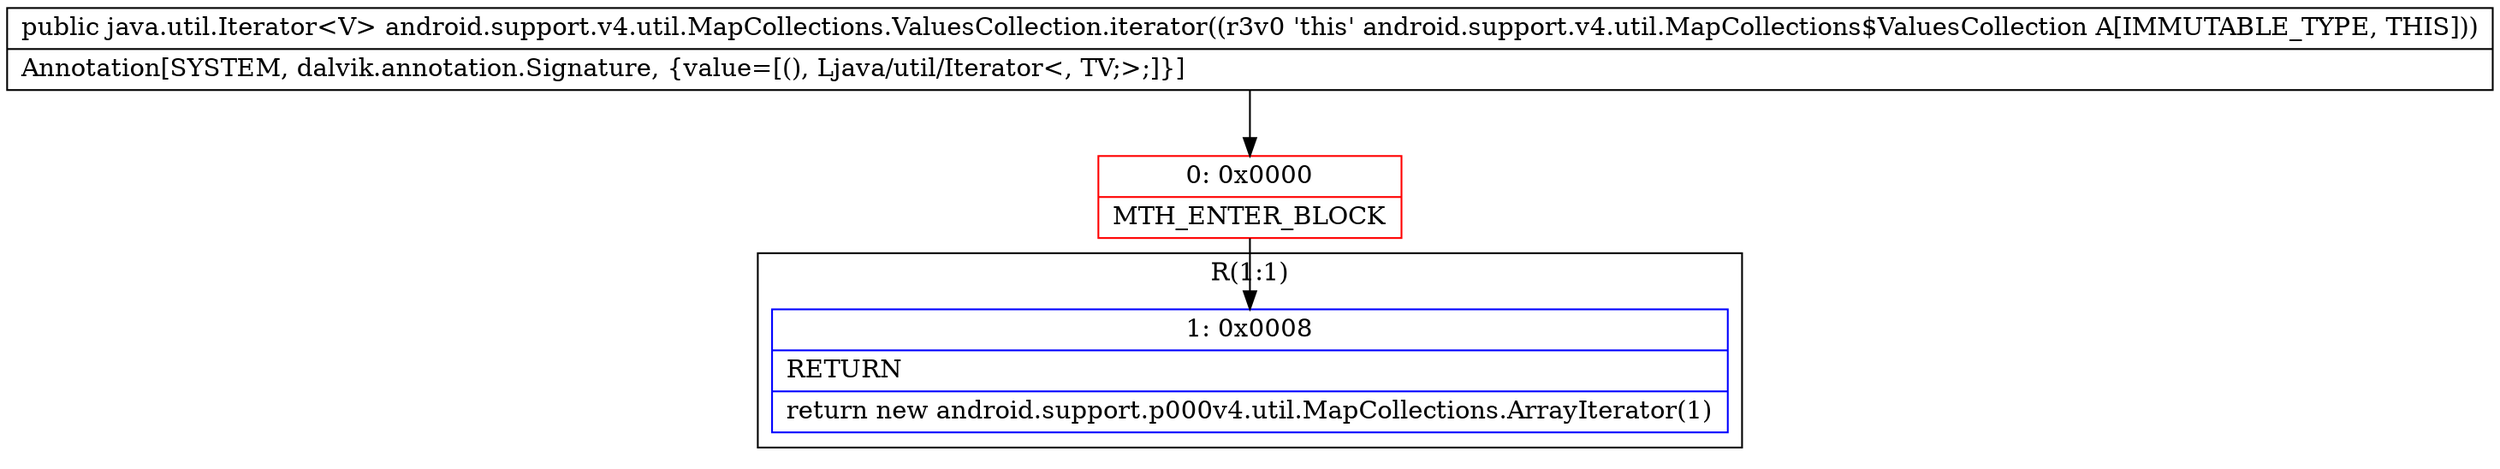 digraph "CFG forandroid.support.v4.util.MapCollections.ValuesCollection.iterator()Ljava\/util\/Iterator;" {
subgraph cluster_Region_315308152 {
label = "R(1:1)";
node [shape=record,color=blue];
Node_1 [shape=record,label="{1\:\ 0x0008|RETURN\l|return new android.support.p000v4.util.MapCollections.ArrayIterator(1)\l}"];
}
Node_0 [shape=record,color=red,label="{0\:\ 0x0000|MTH_ENTER_BLOCK\l}"];
MethodNode[shape=record,label="{public java.util.Iterator\<V\> android.support.v4.util.MapCollections.ValuesCollection.iterator((r3v0 'this' android.support.v4.util.MapCollections$ValuesCollection A[IMMUTABLE_TYPE, THIS]))  | Annotation[SYSTEM, dalvik.annotation.Signature, \{value=[(), Ljava\/util\/Iterator\<, TV;\>;]\}]\l}"];
MethodNode -> Node_0;
Node_0 -> Node_1;
}

